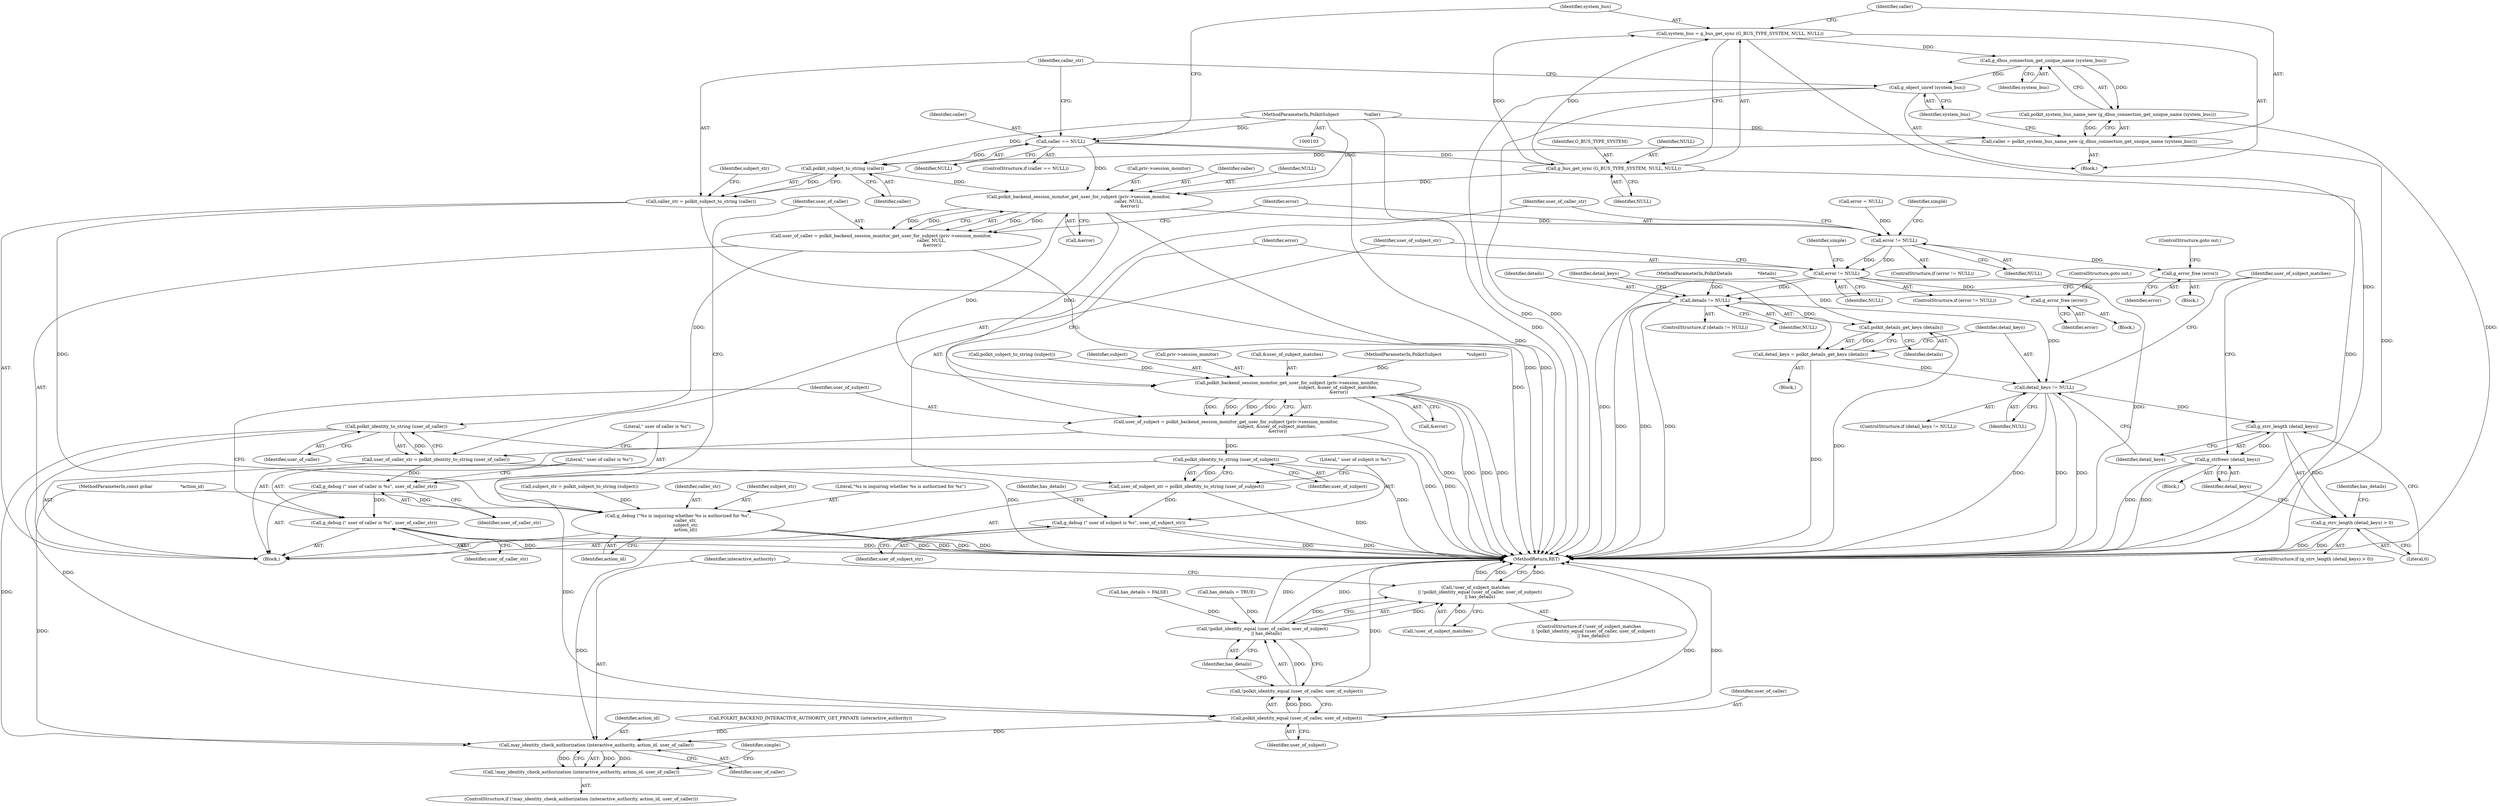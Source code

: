 digraph "0_polkit_bc7ffad53643a9c80231fc41f5582d6a8931c32c_0@API" {
"1000183" [label="(Call,g_dbus_connection_get_unique_name (system_bus))"];
"1000174" [label="(Call,system_bus = g_bus_get_sync (G_BUS_TYPE_SYSTEM, NULL, NULL))"];
"1000176" [label="(Call,g_bus_get_sync (G_BUS_TYPE_SYSTEM, NULL, NULL))"];
"1000169" [label="(Call,caller == NULL)"];
"1000105" [label="(MethodParameterIn,PolkitSubject                  *caller)"];
"1000182" [label="(Call,polkit_system_bus_name_new (g_dbus_connection_get_unique_name (system_bus)))"];
"1000180" [label="(Call,caller = polkit_system_bus_name_new (g_dbus_connection_get_unique_name (system_bus)))"];
"1000189" [label="(Call,polkit_subject_to_string (caller))"];
"1000187" [label="(Call,caller_str = polkit_subject_to_string (caller))"];
"1000195" [label="(Call,g_debug (\"%s is inquiring whether %s is authorized for %s\",\n           caller_str,\n           subject_str,\n           action_id))"];
"1000302" [label="(Call,may_identity_check_authorization (interactive_authority, action_id, user_of_caller))"];
"1000301" [label="(Call,!may_identity_check_authorization (interactive_authority, action_id, user_of_caller))"];
"1000202" [label="(Call,polkit_backend_session_monitor_get_user_for_subject (priv->session_monitor,\n                                                                        caller, NULL,\n                                                                         &error))"];
"1000200" [label="(Call,user_of_caller = polkit_backend_session_monitor_get_user_for_subject (priv->session_monitor,\n                                                                        caller, NULL,\n                                                                         &error))"];
"1000224" [label="(Call,polkit_identity_to_string (user_of_caller))"];
"1000222" [label="(Call,user_of_caller_str = polkit_identity_to_string (user_of_caller))"];
"1000226" [label="(Call,g_debug (\" user of caller is %s\", user_of_caller_str))"];
"1000229" [label="(Call,g_debug (\" user of caller is %s\", user_of_caller_str))"];
"1000295" [label="(Call,polkit_identity_equal (user_of_caller, user_of_subject))"];
"1000294" [label="(Call,!polkit_identity_equal (user_of_caller, user_of_subject))"];
"1000293" [label="(Call,!polkit_identity_equal (user_of_caller, user_of_subject)\n      || has_details)"];
"1000290" [label="(Call,!user_of_subject_matches\n      || !polkit_identity_equal (user_of_caller, user_of_subject)\n      || has_details)"];
"1000211" [label="(Call,error != NULL)"];
"1000219" [label="(Call,g_error_free (error))"];
"1000244" [label="(Call,error != NULL)"];
"1000252" [label="(Call,g_error_free (error))"];
"1000266" [label="(Call,details != NULL)"];
"1000272" [label="(Call,polkit_details_get_keys (details))"];
"1000270" [label="(Call,detail_keys = polkit_details_get_keys (details))"];
"1000275" [label="(Call,detail_keys != NULL)"];
"1000281" [label="(Call,g_strv_length (detail_keys))"];
"1000280" [label="(Call,g_strv_length (detail_keys) > 0)"];
"1000287" [label="(Call,g_strfreev (detail_keys))"];
"1000234" [label="(Call,polkit_backend_session_monitor_get_user_for_subject (priv->session_monitor,\n                                                                         subject, &user_of_subject_matches,\n                                                                          &error))"];
"1000232" [label="(Call,user_of_subject = polkit_backend_session_monitor_get_user_for_subject (priv->session_monitor,\n                                                                         subject, &user_of_subject_matches,\n                                                                          &error))"];
"1000257" [label="(Call,polkit_identity_to_string (user_of_subject))"];
"1000255" [label="(Call,user_of_subject_str = polkit_identity_to_string (user_of_subject))"];
"1000259" [label="(Call,g_debug (\" user of subject is %s\", user_of_subject_str))"];
"1000185" [label="(Call,g_object_unref (system_bus))"];
"1000287" [label="(Call,g_strfreev (detail_keys))"];
"1000195" [label="(Call,g_debug (\"%s is inquiring whether %s is authorized for %s\",\n           caller_str,\n           subject_str,\n           action_id))"];
"1000227" [label="(Literal,\" user of caller is %s\")"];
"1000185" [label="(Call,g_object_unref (system_bus))"];
"1000169" [label="(Call,caller == NULL)"];
"1000294" [label="(Call,!polkit_identity_equal (user_of_caller, user_of_subject))"];
"1000293" [label="(Call,!polkit_identity_equal (user_of_caller, user_of_subject)\n      || has_details)"];
"1000108" [label="(MethodParameterIn,PolkitDetails                  *details)"];
"1000259" [label="(Call,g_debug (\" user of subject is %s\", user_of_subject_str))"];
"1000284" [label="(Call,has_details = TRUE)"];
"1000219" [label="(Call,g_error_free (error))"];
"1000186" [label="(Identifier,system_bus)"];
"1000177" [label="(Identifier,G_BUS_TYPE_SYSTEM)"];
"1000276" [label="(Identifier,detail_keys)"];
"1000305" [label="(Identifier,user_of_caller)"];
"1000272" [label="(Call,polkit_details_get_keys (details))"];
"1000295" [label="(Call,polkit_identity_equal (user_of_caller, user_of_subject))"];
"1000281" [label="(Call,g_strv_length (detail_keys))"];
"1000107" [label="(MethodParameterIn,const gchar                    *action_id)"];
"1000290" [label="(Call,!user_of_subject_matches\n      || !polkit_identity_equal (user_of_caller, user_of_subject)\n      || has_details)"];
"1000207" [label="(Identifier,NULL)"];
"1000291" [label="(Call,!user_of_subject_matches)"];
"1000273" [label="(Identifier,details)"];
"1000191" [label="(Call,subject_str = polkit_subject_to_string (subject))"];
"1000300" [label="(ControlStructure,if (!may_identity_check_authorization (interactive_authority, action_id, user_of_caller)))"];
"1000172" [label="(Block,)"];
"1000190" [label="(Identifier,caller)"];
"1000254" [label="(ControlStructure,goto out;)"];
"1000193" [label="(Call,polkit_subject_to_string (subject))"];
"1000176" [label="(Call,g_bus_get_sync (G_BUS_TYPE_SYSTEM, NULL, NULL))"];
"1000182" [label="(Call,polkit_system_bus_name_new (g_dbus_connection_get_unique_name (system_bus)))"];
"1000203" [label="(Call,priv->session_monitor)"];
"1000253" [label="(Identifier,error)"];
"1000296" [label="(Identifier,user_of_caller)"];
"1000211" [label="(Call,error != NULL)"];
"1000113" [label="(Block,)"];
"1000171" [label="(Identifier,NULL)"];
"1000225" [label="(Identifier,user_of_caller)"];
"1000187" [label="(Call,caller_str = polkit_subject_to_string (caller))"];
"1000200" [label="(Call,user_of_caller = polkit_backend_session_monitor_get_user_for_subject (priv->session_monitor,\n                                                                        caller, NULL,\n                                                                         &error))"];
"1000267" [label="(Identifier,details)"];
"1000285" [label="(Identifier,has_details)"];
"1000288" [label="(Identifier,detail_keys)"];
"1000232" [label="(Call,user_of_subject = polkit_backend_session_monitor_get_user_for_subject (priv->session_monitor,\n                                                                         subject, &user_of_subject_matches,\n                                                                          &error))"];
"1000238" [label="(Identifier,subject)"];
"1000222" [label="(Call,user_of_caller_str = polkit_identity_to_string (user_of_caller))"];
"1000221" [label="(ControlStructure,goto out;)"];
"1000199" [label="(Identifier,action_id)"];
"1000255" [label="(Call,user_of_subject_str = polkit_identity_to_string (user_of_subject))"];
"1000188" [label="(Identifier,caller_str)"];
"1000197" [label="(Identifier,caller_str)"];
"1000168" [label="(ControlStructure,if (caller == NULL))"];
"1000268" [label="(Identifier,NULL)"];
"1000274" [label="(ControlStructure,if (detail_keys != NULL))"];
"1000280" [label="(Call,g_strv_length (detail_keys) > 0)"];
"1000234" [label="(Call,polkit_backend_session_monitor_get_user_for_subject (priv->session_monitor,\n                                                                         subject, &user_of_subject_matches,\n                                                                          &error))"];
"1000249" [label="(Identifier,simple)"];
"1000301" [label="(Call,!may_identity_check_authorization (interactive_authority, action_id, user_of_caller))"];
"1000298" [label="(Identifier,has_details)"];
"1000226" [label="(Call,g_debug (\" user of caller is %s\", user_of_caller_str))"];
"1000170" [label="(Identifier,caller)"];
"1000206" [label="(Identifier,caller)"];
"1000233" [label="(Identifier,user_of_subject)"];
"1000277" [label="(Identifier,NULL)"];
"1000192" [label="(Identifier,subject_str)"];
"1000241" [label="(Call,&error)"];
"1000257" [label="(Call,polkit_identity_to_string (user_of_subject))"];
"1000252" [label="(Call,g_error_free (error))"];
"1000265" [label="(ControlStructure,if (details != NULL))"];
"1000235" [label="(Call,priv->session_monitor)"];
"1000181" [label="(Identifier,caller)"];
"1000180" [label="(Call,caller = polkit_system_bus_name_new (g_dbus_connection_get_unique_name (system_bus)))"];
"1000262" [label="(Call,has_details = FALSE)"];
"1000244" [label="(Call,error != NULL)"];
"1000243" [label="(ControlStructure,if (error != NULL))"];
"1000319" [label="(MethodReturn,RET)"];
"1000198" [label="(Identifier,subject_str)"];
"1000231" [label="(Identifier,user_of_caller_str)"];
"1000105" [label="(MethodParameterIn,PolkitSubject                  *caller)"];
"1000230" [label="(Literal,\" user of caller is %s\")"];
"1000210" [label="(ControlStructure,if (error != NULL))"];
"1000297" [label="(Identifier,user_of_subject)"];
"1000214" [label="(Block,)"];
"1000279" [label="(ControlStructure,if (g_strv_length (detail_keys) > 0))"];
"1000282" [label="(Identifier,detail_keys)"];
"1000201" [label="(Identifier,user_of_caller)"];
"1000220" [label="(Identifier,error)"];
"1000189" [label="(Call,polkit_subject_to_string (caller))"];
"1000269" [label="(Block,)"];
"1000260" [label="(Literal,\" user of subject is %s\")"];
"1000228" [label="(Identifier,user_of_caller_str)"];
"1000246" [label="(Identifier,NULL)"];
"1000245" [label="(Identifier,error)"];
"1000261" [label="(Identifier,user_of_subject_str)"];
"1000175" [label="(Identifier,system_bus)"];
"1000208" [label="(Call,&error)"];
"1000275" [label="(Call,detail_keys != NULL)"];
"1000229" [label="(Call,g_debug (\" user of caller is %s\", user_of_caller_str))"];
"1000256" [label="(Identifier,user_of_subject_str)"];
"1000278" [label="(Block,)"];
"1000196" [label="(Literal,\"%s is inquiring whether %s is authorized for %s\")"];
"1000302" [label="(Call,may_identity_check_authorization (interactive_authority, action_id, user_of_caller))"];
"1000216" [label="(Identifier,simple)"];
"1000179" [label="(Identifier,NULL)"];
"1000224" [label="(Call,polkit_identity_to_string (user_of_caller))"];
"1000271" [label="(Identifier,detail_keys)"];
"1000174" [label="(Call,system_bus = g_bus_get_sync (G_BUS_TYPE_SYSTEM, NULL, NULL))"];
"1000270" [label="(Call,detail_keys = polkit_details_get_keys (details))"];
"1000202" [label="(Call,polkit_backend_session_monitor_get_user_for_subject (priv->session_monitor,\n                                                                        caller, NULL,\n                                                                         &error))"];
"1000239" [label="(Call,&user_of_subject_matches)"];
"1000178" [label="(Identifier,NULL)"];
"1000213" [label="(Identifier,NULL)"];
"1000289" [label="(ControlStructure,if (!user_of_subject_matches\n      || !polkit_identity_equal (user_of_caller, user_of_subject)\n      || has_details))"];
"1000258" [label="(Identifier,user_of_subject)"];
"1000212" [label="(Identifier,error)"];
"1000292" [label="(Identifier,user_of_subject_matches)"];
"1000310" [label="(Identifier,simple)"];
"1000303" [label="(Identifier,interactive_authority)"];
"1000304" [label="(Identifier,action_id)"];
"1000106" [label="(MethodParameterIn,PolkitSubject                  *subject)"];
"1000247" [label="(Block,)"];
"1000266" [label="(Call,details != NULL)"];
"1000283" [label="(Literal,0)"];
"1000263" [label="(Identifier,has_details)"];
"1000184" [label="(Identifier,system_bus)"];
"1000223" [label="(Identifier,user_of_caller_str)"];
"1000136" [label="(Call,error = NULL)"];
"1000183" [label="(Call,g_dbus_connection_get_unique_name (system_bus))"];
"1000134" [label="(Call,POLKIT_BACKEND_INTERACTIVE_AUTHORITY_GET_PRIVATE (interactive_authority))"];
"1000183" -> "1000182"  [label="AST: "];
"1000183" -> "1000184"  [label="CFG: "];
"1000184" -> "1000183"  [label="AST: "];
"1000182" -> "1000183"  [label="CFG: "];
"1000183" -> "1000182"  [label="DDG: "];
"1000174" -> "1000183"  [label="DDG: "];
"1000183" -> "1000185"  [label="DDG: "];
"1000174" -> "1000172"  [label="AST: "];
"1000174" -> "1000176"  [label="CFG: "];
"1000175" -> "1000174"  [label="AST: "];
"1000176" -> "1000174"  [label="AST: "];
"1000181" -> "1000174"  [label="CFG: "];
"1000174" -> "1000319"  [label="DDG: "];
"1000176" -> "1000174"  [label="DDG: "];
"1000176" -> "1000174"  [label="DDG: "];
"1000176" -> "1000179"  [label="CFG: "];
"1000177" -> "1000176"  [label="AST: "];
"1000178" -> "1000176"  [label="AST: "];
"1000179" -> "1000176"  [label="AST: "];
"1000176" -> "1000319"  [label="DDG: "];
"1000169" -> "1000176"  [label="DDG: "];
"1000176" -> "1000202"  [label="DDG: "];
"1000169" -> "1000168"  [label="AST: "];
"1000169" -> "1000171"  [label="CFG: "];
"1000170" -> "1000169"  [label="AST: "];
"1000171" -> "1000169"  [label="AST: "];
"1000175" -> "1000169"  [label="CFG: "];
"1000188" -> "1000169"  [label="CFG: "];
"1000169" -> "1000319"  [label="DDG: "];
"1000105" -> "1000169"  [label="DDG: "];
"1000169" -> "1000189"  [label="DDG: "];
"1000169" -> "1000202"  [label="DDG: "];
"1000105" -> "1000103"  [label="AST: "];
"1000105" -> "1000319"  [label="DDG: "];
"1000105" -> "1000180"  [label="DDG: "];
"1000105" -> "1000189"  [label="DDG: "];
"1000105" -> "1000202"  [label="DDG: "];
"1000182" -> "1000180"  [label="AST: "];
"1000180" -> "1000182"  [label="CFG: "];
"1000182" -> "1000319"  [label="DDG: "];
"1000182" -> "1000180"  [label="DDG: "];
"1000180" -> "1000172"  [label="AST: "];
"1000181" -> "1000180"  [label="AST: "];
"1000186" -> "1000180"  [label="CFG: "];
"1000180" -> "1000319"  [label="DDG: "];
"1000180" -> "1000189"  [label="DDG: "];
"1000189" -> "1000187"  [label="AST: "];
"1000189" -> "1000190"  [label="CFG: "];
"1000190" -> "1000189"  [label="AST: "];
"1000187" -> "1000189"  [label="CFG: "];
"1000189" -> "1000187"  [label="DDG: "];
"1000189" -> "1000202"  [label="DDG: "];
"1000187" -> "1000113"  [label="AST: "];
"1000188" -> "1000187"  [label="AST: "];
"1000192" -> "1000187"  [label="CFG: "];
"1000187" -> "1000319"  [label="DDG: "];
"1000187" -> "1000195"  [label="DDG: "];
"1000195" -> "1000113"  [label="AST: "];
"1000195" -> "1000199"  [label="CFG: "];
"1000196" -> "1000195"  [label="AST: "];
"1000197" -> "1000195"  [label="AST: "];
"1000198" -> "1000195"  [label="AST: "];
"1000199" -> "1000195"  [label="AST: "];
"1000201" -> "1000195"  [label="CFG: "];
"1000195" -> "1000319"  [label="DDG: "];
"1000195" -> "1000319"  [label="DDG: "];
"1000195" -> "1000319"  [label="DDG: "];
"1000195" -> "1000319"  [label="DDG: "];
"1000191" -> "1000195"  [label="DDG: "];
"1000107" -> "1000195"  [label="DDG: "];
"1000195" -> "1000302"  [label="DDG: "];
"1000302" -> "1000301"  [label="AST: "];
"1000302" -> "1000305"  [label="CFG: "];
"1000303" -> "1000302"  [label="AST: "];
"1000304" -> "1000302"  [label="AST: "];
"1000305" -> "1000302"  [label="AST: "];
"1000301" -> "1000302"  [label="CFG: "];
"1000302" -> "1000301"  [label="DDG: "];
"1000302" -> "1000301"  [label="DDG: "];
"1000302" -> "1000301"  [label="DDG: "];
"1000134" -> "1000302"  [label="DDG: "];
"1000107" -> "1000302"  [label="DDG: "];
"1000224" -> "1000302"  [label="DDG: "];
"1000295" -> "1000302"  [label="DDG: "];
"1000301" -> "1000300"  [label="AST: "];
"1000310" -> "1000301"  [label="CFG: "];
"1000202" -> "1000200"  [label="AST: "];
"1000202" -> "1000208"  [label="CFG: "];
"1000203" -> "1000202"  [label="AST: "];
"1000206" -> "1000202"  [label="AST: "];
"1000207" -> "1000202"  [label="AST: "];
"1000208" -> "1000202"  [label="AST: "];
"1000200" -> "1000202"  [label="CFG: "];
"1000202" -> "1000319"  [label="DDG: "];
"1000202" -> "1000200"  [label="DDG: "];
"1000202" -> "1000200"  [label="DDG: "];
"1000202" -> "1000200"  [label="DDG: "];
"1000202" -> "1000200"  [label="DDG: "];
"1000202" -> "1000211"  [label="DDG: "];
"1000202" -> "1000234"  [label="DDG: "];
"1000202" -> "1000234"  [label="DDG: "];
"1000200" -> "1000113"  [label="AST: "];
"1000201" -> "1000200"  [label="AST: "];
"1000212" -> "1000200"  [label="CFG: "];
"1000200" -> "1000319"  [label="DDG: "];
"1000200" -> "1000224"  [label="DDG: "];
"1000224" -> "1000222"  [label="AST: "];
"1000224" -> "1000225"  [label="CFG: "];
"1000225" -> "1000224"  [label="AST: "];
"1000222" -> "1000224"  [label="CFG: "];
"1000224" -> "1000319"  [label="DDG: "];
"1000224" -> "1000222"  [label="DDG: "];
"1000224" -> "1000295"  [label="DDG: "];
"1000222" -> "1000113"  [label="AST: "];
"1000223" -> "1000222"  [label="AST: "];
"1000227" -> "1000222"  [label="CFG: "];
"1000222" -> "1000319"  [label="DDG: "];
"1000222" -> "1000226"  [label="DDG: "];
"1000226" -> "1000113"  [label="AST: "];
"1000226" -> "1000228"  [label="CFG: "];
"1000227" -> "1000226"  [label="AST: "];
"1000228" -> "1000226"  [label="AST: "];
"1000230" -> "1000226"  [label="CFG: "];
"1000226" -> "1000229"  [label="DDG: "];
"1000229" -> "1000113"  [label="AST: "];
"1000229" -> "1000231"  [label="CFG: "];
"1000230" -> "1000229"  [label="AST: "];
"1000231" -> "1000229"  [label="AST: "];
"1000233" -> "1000229"  [label="CFG: "];
"1000229" -> "1000319"  [label="DDG: "];
"1000229" -> "1000319"  [label="DDG: "];
"1000295" -> "1000294"  [label="AST: "];
"1000295" -> "1000297"  [label="CFG: "];
"1000296" -> "1000295"  [label="AST: "];
"1000297" -> "1000295"  [label="AST: "];
"1000294" -> "1000295"  [label="CFG: "];
"1000295" -> "1000319"  [label="DDG: "];
"1000295" -> "1000319"  [label="DDG: "];
"1000295" -> "1000294"  [label="DDG: "];
"1000295" -> "1000294"  [label="DDG: "];
"1000257" -> "1000295"  [label="DDG: "];
"1000294" -> "1000293"  [label="AST: "];
"1000298" -> "1000294"  [label="CFG: "];
"1000293" -> "1000294"  [label="CFG: "];
"1000294" -> "1000319"  [label="DDG: "];
"1000294" -> "1000293"  [label="DDG: "];
"1000293" -> "1000290"  [label="AST: "];
"1000293" -> "1000298"  [label="CFG: "];
"1000298" -> "1000293"  [label="AST: "];
"1000290" -> "1000293"  [label="CFG: "];
"1000293" -> "1000319"  [label="DDG: "];
"1000293" -> "1000319"  [label="DDG: "];
"1000293" -> "1000290"  [label="DDG: "];
"1000293" -> "1000290"  [label="DDG: "];
"1000284" -> "1000293"  [label="DDG: "];
"1000262" -> "1000293"  [label="DDG: "];
"1000290" -> "1000289"  [label="AST: "];
"1000290" -> "1000291"  [label="CFG: "];
"1000291" -> "1000290"  [label="AST: "];
"1000303" -> "1000290"  [label="CFG: "];
"1000319" -> "1000290"  [label="CFG: "];
"1000290" -> "1000319"  [label="DDG: "];
"1000290" -> "1000319"  [label="DDG: "];
"1000290" -> "1000319"  [label="DDG: "];
"1000291" -> "1000290"  [label="DDG: "];
"1000211" -> "1000210"  [label="AST: "];
"1000211" -> "1000213"  [label="CFG: "];
"1000212" -> "1000211"  [label="AST: "];
"1000213" -> "1000211"  [label="AST: "];
"1000216" -> "1000211"  [label="CFG: "];
"1000223" -> "1000211"  [label="CFG: "];
"1000136" -> "1000211"  [label="DDG: "];
"1000211" -> "1000219"  [label="DDG: "];
"1000211" -> "1000244"  [label="DDG: "];
"1000211" -> "1000244"  [label="DDG: "];
"1000219" -> "1000214"  [label="AST: "];
"1000219" -> "1000220"  [label="CFG: "];
"1000220" -> "1000219"  [label="AST: "];
"1000221" -> "1000219"  [label="CFG: "];
"1000244" -> "1000243"  [label="AST: "];
"1000244" -> "1000246"  [label="CFG: "];
"1000245" -> "1000244"  [label="AST: "];
"1000246" -> "1000244"  [label="AST: "];
"1000249" -> "1000244"  [label="CFG: "];
"1000256" -> "1000244"  [label="CFG: "];
"1000244" -> "1000319"  [label="DDG: "];
"1000244" -> "1000319"  [label="DDG: "];
"1000244" -> "1000252"  [label="DDG: "];
"1000244" -> "1000266"  [label="DDG: "];
"1000252" -> "1000247"  [label="AST: "];
"1000252" -> "1000253"  [label="CFG: "];
"1000253" -> "1000252"  [label="AST: "];
"1000254" -> "1000252"  [label="CFG: "];
"1000266" -> "1000265"  [label="AST: "];
"1000266" -> "1000268"  [label="CFG: "];
"1000267" -> "1000266"  [label="AST: "];
"1000268" -> "1000266"  [label="AST: "];
"1000271" -> "1000266"  [label="CFG: "];
"1000292" -> "1000266"  [label="CFG: "];
"1000266" -> "1000319"  [label="DDG: "];
"1000266" -> "1000319"  [label="DDG: "];
"1000266" -> "1000319"  [label="DDG: "];
"1000108" -> "1000266"  [label="DDG: "];
"1000266" -> "1000272"  [label="DDG: "];
"1000266" -> "1000275"  [label="DDG: "];
"1000272" -> "1000270"  [label="AST: "];
"1000272" -> "1000273"  [label="CFG: "];
"1000273" -> "1000272"  [label="AST: "];
"1000270" -> "1000272"  [label="CFG: "];
"1000272" -> "1000319"  [label="DDG: "];
"1000272" -> "1000270"  [label="DDG: "];
"1000108" -> "1000272"  [label="DDG: "];
"1000270" -> "1000269"  [label="AST: "];
"1000271" -> "1000270"  [label="AST: "];
"1000276" -> "1000270"  [label="CFG: "];
"1000270" -> "1000319"  [label="DDG: "];
"1000270" -> "1000275"  [label="DDG: "];
"1000275" -> "1000274"  [label="AST: "];
"1000275" -> "1000277"  [label="CFG: "];
"1000276" -> "1000275"  [label="AST: "];
"1000277" -> "1000275"  [label="AST: "];
"1000282" -> "1000275"  [label="CFG: "];
"1000292" -> "1000275"  [label="CFG: "];
"1000275" -> "1000319"  [label="DDG: "];
"1000275" -> "1000319"  [label="DDG: "];
"1000275" -> "1000319"  [label="DDG: "];
"1000275" -> "1000281"  [label="DDG: "];
"1000281" -> "1000280"  [label="AST: "];
"1000281" -> "1000282"  [label="CFG: "];
"1000282" -> "1000281"  [label="AST: "];
"1000283" -> "1000281"  [label="CFG: "];
"1000281" -> "1000280"  [label="DDG: "];
"1000281" -> "1000287"  [label="DDG: "];
"1000280" -> "1000279"  [label="AST: "];
"1000280" -> "1000283"  [label="CFG: "];
"1000283" -> "1000280"  [label="AST: "];
"1000285" -> "1000280"  [label="CFG: "];
"1000288" -> "1000280"  [label="CFG: "];
"1000280" -> "1000319"  [label="DDG: "];
"1000280" -> "1000319"  [label="DDG: "];
"1000287" -> "1000278"  [label="AST: "];
"1000287" -> "1000288"  [label="CFG: "];
"1000288" -> "1000287"  [label="AST: "];
"1000292" -> "1000287"  [label="CFG: "];
"1000287" -> "1000319"  [label="DDG: "];
"1000287" -> "1000319"  [label="DDG: "];
"1000234" -> "1000232"  [label="AST: "];
"1000234" -> "1000241"  [label="CFG: "];
"1000235" -> "1000234"  [label="AST: "];
"1000238" -> "1000234"  [label="AST: "];
"1000239" -> "1000234"  [label="AST: "];
"1000241" -> "1000234"  [label="AST: "];
"1000232" -> "1000234"  [label="CFG: "];
"1000234" -> "1000319"  [label="DDG: "];
"1000234" -> "1000319"  [label="DDG: "];
"1000234" -> "1000319"  [label="DDG: "];
"1000234" -> "1000319"  [label="DDG: "];
"1000234" -> "1000232"  [label="DDG: "];
"1000234" -> "1000232"  [label="DDG: "];
"1000234" -> "1000232"  [label="DDG: "];
"1000234" -> "1000232"  [label="DDG: "];
"1000193" -> "1000234"  [label="DDG: "];
"1000106" -> "1000234"  [label="DDG: "];
"1000232" -> "1000113"  [label="AST: "];
"1000233" -> "1000232"  [label="AST: "];
"1000245" -> "1000232"  [label="CFG: "];
"1000232" -> "1000319"  [label="DDG: "];
"1000232" -> "1000257"  [label="DDG: "];
"1000257" -> "1000255"  [label="AST: "];
"1000257" -> "1000258"  [label="CFG: "];
"1000258" -> "1000257"  [label="AST: "];
"1000255" -> "1000257"  [label="CFG: "];
"1000257" -> "1000319"  [label="DDG: "];
"1000257" -> "1000255"  [label="DDG: "];
"1000255" -> "1000113"  [label="AST: "];
"1000256" -> "1000255"  [label="AST: "];
"1000260" -> "1000255"  [label="CFG: "];
"1000255" -> "1000319"  [label="DDG: "];
"1000255" -> "1000259"  [label="DDG: "];
"1000259" -> "1000113"  [label="AST: "];
"1000259" -> "1000261"  [label="CFG: "];
"1000260" -> "1000259"  [label="AST: "];
"1000261" -> "1000259"  [label="AST: "];
"1000263" -> "1000259"  [label="CFG: "];
"1000259" -> "1000319"  [label="DDG: "];
"1000259" -> "1000319"  [label="DDG: "];
"1000185" -> "1000172"  [label="AST: "];
"1000185" -> "1000186"  [label="CFG: "];
"1000186" -> "1000185"  [label="AST: "];
"1000188" -> "1000185"  [label="CFG: "];
"1000185" -> "1000319"  [label="DDG: "];
"1000185" -> "1000319"  [label="DDG: "];
}
